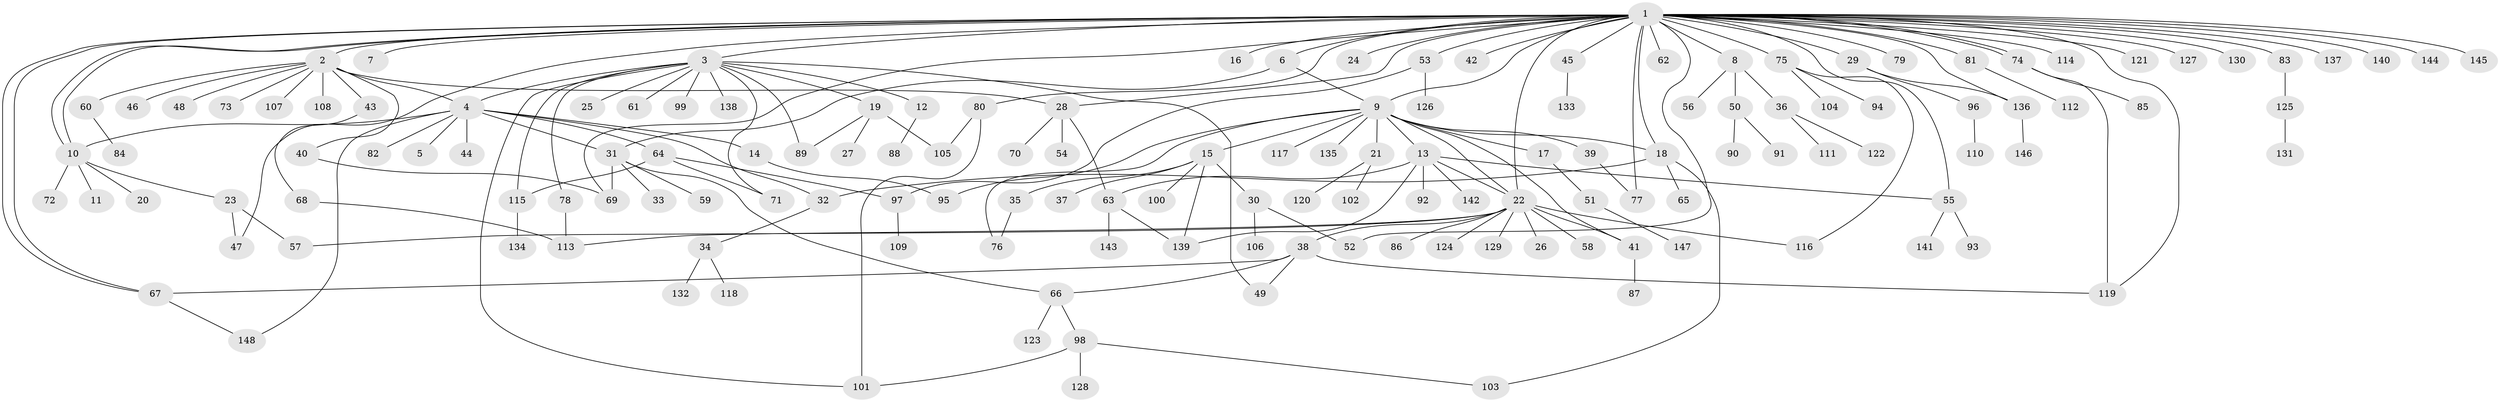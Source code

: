 // coarse degree distribution, {28: 0.009708737864077669, 1: 0.6699029126213593, 5: 0.038834951456310676, 2: 0.1553398058252427, 4: 0.05825242718446602, 12: 0.019417475728155338, 20: 0.009708737864077669, 13: 0.009708737864077669, 3: 0.019417475728155338, 6: 0.009708737864077669}
// Generated by graph-tools (version 1.1) at 2025/51/03/04/25 21:51:51]
// undirected, 148 vertices, 190 edges
graph export_dot {
graph [start="1"]
  node [color=gray90,style=filled];
  1;
  2;
  3;
  4;
  5;
  6;
  7;
  8;
  9;
  10;
  11;
  12;
  13;
  14;
  15;
  16;
  17;
  18;
  19;
  20;
  21;
  22;
  23;
  24;
  25;
  26;
  27;
  28;
  29;
  30;
  31;
  32;
  33;
  34;
  35;
  36;
  37;
  38;
  39;
  40;
  41;
  42;
  43;
  44;
  45;
  46;
  47;
  48;
  49;
  50;
  51;
  52;
  53;
  54;
  55;
  56;
  57;
  58;
  59;
  60;
  61;
  62;
  63;
  64;
  65;
  66;
  67;
  68;
  69;
  70;
  71;
  72;
  73;
  74;
  75;
  76;
  77;
  78;
  79;
  80;
  81;
  82;
  83;
  84;
  85;
  86;
  87;
  88;
  89;
  90;
  91;
  92;
  93;
  94;
  95;
  96;
  97;
  98;
  99;
  100;
  101;
  102;
  103;
  104;
  105;
  106;
  107;
  108;
  109;
  110;
  111;
  112;
  113;
  114;
  115;
  116;
  117;
  118;
  119;
  120;
  121;
  122;
  123;
  124;
  125;
  126;
  127;
  128;
  129;
  130;
  131;
  132;
  133;
  134;
  135;
  136;
  137;
  138;
  139;
  140;
  141;
  142;
  143;
  144;
  145;
  146;
  147;
  148;
  1 -- 2;
  1 -- 3;
  1 -- 6;
  1 -- 7;
  1 -- 8;
  1 -- 9;
  1 -- 10;
  1 -- 10;
  1 -- 16;
  1 -- 18;
  1 -- 22;
  1 -- 24;
  1 -- 28;
  1 -- 29;
  1 -- 42;
  1 -- 45;
  1 -- 47;
  1 -- 52;
  1 -- 53;
  1 -- 55;
  1 -- 62;
  1 -- 67;
  1 -- 67;
  1 -- 69;
  1 -- 74;
  1 -- 74;
  1 -- 75;
  1 -- 77;
  1 -- 79;
  1 -- 80;
  1 -- 81;
  1 -- 83;
  1 -- 114;
  1 -- 119;
  1 -- 121;
  1 -- 127;
  1 -- 130;
  1 -- 136;
  1 -- 137;
  1 -- 140;
  1 -- 144;
  1 -- 145;
  2 -- 4;
  2 -- 28;
  2 -- 40;
  2 -- 43;
  2 -- 46;
  2 -- 48;
  2 -- 60;
  2 -- 73;
  2 -- 107;
  2 -- 108;
  3 -- 4;
  3 -- 12;
  3 -- 19;
  3 -- 25;
  3 -- 49;
  3 -- 61;
  3 -- 71;
  3 -- 78;
  3 -- 89;
  3 -- 99;
  3 -- 101;
  3 -- 115;
  3 -- 138;
  4 -- 5;
  4 -- 10;
  4 -- 14;
  4 -- 31;
  4 -- 32;
  4 -- 44;
  4 -- 64;
  4 -- 82;
  4 -- 148;
  6 -- 9;
  6 -- 31;
  8 -- 36;
  8 -- 50;
  8 -- 56;
  9 -- 13;
  9 -- 15;
  9 -- 17;
  9 -- 18;
  9 -- 21;
  9 -- 22;
  9 -- 39;
  9 -- 41;
  9 -- 76;
  9 -- 95;
  9 -- 117;
  9 -- 135;
  10 -- 11;
  10 -- 20;
  10 -- 23;
  10 -- 72;
  12 -- 88;
  13 -- 22;
  13 -- 55;
  13 -- 63;
  13 -- 92;
  13 -- 139;
  13 -- 142;
  14 -- 95;
  15 -- 30;
  15 -- 35;
  15 -- 37;
  15 -- 100;
  15 -- 139;
  17 -- 51;
  18 -- 32;
  18 -- 65;
  18 -- 103;
  19 -- 27;
  19 -- 89;
  19 -- 105;
  21 -- 102;
  21 -- 120;
  22 -- 26;
  22 -- 38;
  22 -- 41;
  22 -- 57;
  22 -- 58;
  22 -- 86;
  22 -- 113;
  22 -- 116;
  22 -- 124;
  22 -- 129;
  23 -- 47;
  23 -- 57;
  28 -- 54;
  28 -- 63;
  28 -- 70;
  29 -- 96;
  29 -- 136;
  30 -- 52;
  30 -- 106;
  31 -- 33;
  31 -- 59;
  31 -- 66;
  31 -- 69;
  32 -- 34;
  34 -- 118;
  34 -- 132;
  35 -- 76;
  36 -- 111;
  36 -- 122;
  38 -- 49;
  38 -- 66;
  38 -- 67;
  38 -- 119;
  39 -- 77;
  40 -- 69;
  41 -- 87;
  43 -- 68;
  45 -- 133;
  50 -- 90;
  50 -- 91;
  51 -- 147;
  53 -- 97;
  53 -- 126;
  55 -- 93;
  55 -- 141;
  60 -- 84;
  63 -- 139;
  63 -- 143;
  64 -- 71;
  64 -- 97;
  64 -- 115;
  66 -- 98;
  66 -- 123;
  67 -- 148;
  68 -- 113;
  74 -- 85;
  74 -- 119;
  75 -- 94;
  75 -- 104;
  75 -- 116;
  78 -- 113;
  80 -- 101;
  80 -- 105;
  81 -- 112;
  83 -- 125;
  96 -- 110;
  97 -- 109;
  98 -- 101;
  98 -- 103;
  98 -- 128;
  115 -- 134;
  125 -- 131;
  136 -- 146;
}
